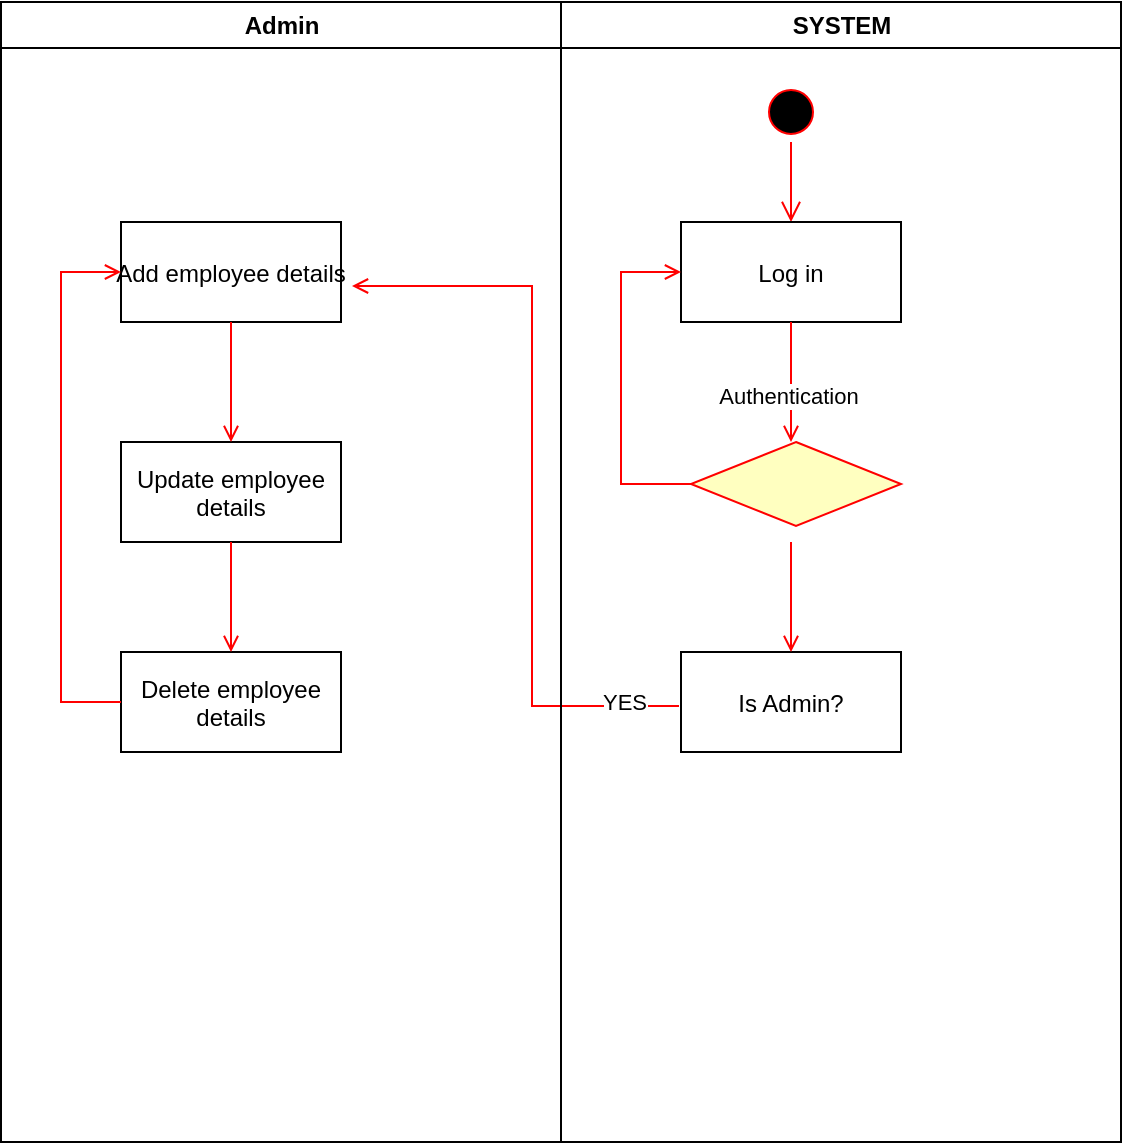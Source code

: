 <mxfile version="22.1.17" type="github">
  <diagram name="Page-1" id="e7e014a7-5840-1c2e-5031-d8a46d1fe8dd">
    <mxGraphModel dx="2445" dy="543" grid="1" gridSize="10" guides="1" tooltips="1" connect="1" arrows="1" fold="1" page="1" pageScale="1" pageWidth="1169" pageHeight="826" background="none" math="0" shadow="0">
      <root>
        <mxCell id="0" />
        <mxCell id="1" parent="0" />
        <mxCell id="2" value="SYSTEM" style="swimlane;whiteSpace=wrap" parent="1" vertex="1">
          <mxGeometry x="164.5" y="128" width="280" height="570" as="geometry" />
        </mxCell>
        <mxCell id="5" value="" style="ellipse;shape=startState;fillColor=#000000;strokeColor=#ff0000;" parent="2" vertex="1">
          <mxGeometry x="100" y="40" width="30" height="30" as="geometry" />
        </mxCell>
        <mxCell id="6" value="" style="edgeStyle=elbowEdgeStyle;elbow=horizontal;verticalAlign=bottom;endArrow=open;endSize=8;strokeColor=#FF0000;endFill=1;rounded=0" parent="2" source="5" target="7" edge="1">
          <mxGeometry x="100" y="40" as="geometry">
            <mxPoint x="115" y="110" as="targetPoint" />
          </mxGeometry>
        </mxCell>
        <mxCell id="7" value="Log in" style="" parent="2" vertex="1">
          <mxGeometry x="60" y="110" width="110" height="50" as="geometry" />
        </mxCell>
        <mxCell id="9" value="" style="endArrow=open;strokeColor=#FF0000;endFill=1;rounded=0" parent="2" source="7" edge="1">
          <mxGeometry relative="1" as="geometry">
            <mxPoint x="115" y="220" as="targetPoint" />
          </mxGeometry>
        </mxCell>
        <mxCell id="z6dM1pYr7ISX7o-Ye7nk-12" value="Authentication" style="edgeLabel;html=1;align=center;verticalAlign=middle;resizable=0;points=[];" vertex="1" connectable="0" parent="9">
          <mxGeometry x="0.22" y="-2" relative="1" as="geometry">
            <mxPoint as="offset" />
          </mxGeometry>
        </mxCell>
        <mxCell id="10" value="Is Admin?" style="" parent="2" vertex="1">
          <mxGeometry x="60" y="325" width="110" height="50" as="geometry" />
        </mxCell>
        <mxCell id="11" value="" style="endArrow=open;strokeColor=#FF0000;endFill=1;rounded=0" parent="2" target="10" edge="1">
          <mxGeometry relative="1" as="geometry">
            <mxPoint x="115" y="270" as="sourcePoint" />
          </mxGeometry>
        </mxCell>
        <mxCell id="12" value="" style="edgeStyle=elbowEdgeStyle;elbow=horizontal;strokeColor=#FF0000;endArrow=open;endFill=1;rounded=0;exitX=0;exitY=0.5;exitDx=0;exitDy=0;" parent="2" source="T2-ZAj5n0JojIc-yyqYc-50" target="7" edge="1">
          <mxGeometry width="100" height="100" relative="1" as="geometry">
            <mxPoint x="65.5" y="242" as="sourcePoint" />
            <mxPoint x="260" y="190" as="targetPoint" />
            <Array as="points">
              <mxPoint x="30" y="250" />
            </Array>
          </mxGeometry>
        </mxCell>
        <mxCell id="T2-ZAj5n0JojIc-yyqYc-50" value="" style="rhombus;fillColor=#ffffc0;strokeColor=#ff0000;" parent="2" vertex="1">
          <mxGeometry x="65" y="220" width="105" height="42" as="geometry" />
        </mxCell>
        <mxCell id="T2-ZAj5n0JojIc-yyqYc-53" value="" style="endArrow=open;strokeColor=#FF0000;endFill=1;rounded=0" parent="2" edge="1">
          <mxGeometry relative="1" as="geometry">
            <mxPoint x="59" y="352" as="sourcePoint" />
            <mxPoint x="-104.5" y="142" as="targetPoint" />
            <Array as="points">
              <mxPoint x="-14.5" y="352" />
              <mxPoint x="-14.5" y="142" />
            </Array>
          </mxGeometry>
        </mxCell>
        <mxCell id="T2-ZAj5n0JojIc-yyqYc-56" value="YES" style="edgeLabel;html=1;align=center;verticalAlign=middle;resizable=0;points=[];" parent="T2-ZAj5n0JojIc-yyqYc-53" vertex="1" connectable="0">
          <mxGeometry x="-0.853" y="-2" relative="1" as="geometry">
            <mxPoint as="offset" />
          </mxGeometry>
        </mxCell>
        <mxCell id="T2-ZAj5n0JojIc-yyqYc-41" value="Admin" style="swimlane;whiteSpace=wrap" parent="1" vertex="1">
          <mxGeometry x="-115.5" y="128" width="280" height="570" as="geometry" />
        </mxCell>
        <mxCell id="T2-ZAj5n0JojIc-yyqYc-44" value="Add employee details" style="" parent="T2-ZAj5n0JojIc-yyqYc-41" vertex="1">
          <mxGeometry x="60" y="110" width="110" height="50" as="geometry" />
        </mxCell>
        <mxCell id="T2-ZAj5n0JojIc-yyqYc-45" value="Update employee &#xa;details" style="" parent="T2-ZAj5n0JojIc-yyqYc-41" vertex="1">
          <mxGeometry x="60" y="220" width="110" height="50" as="geometry" />
        </mxCell>
        <mxCell id="T2-ZAj5n0JojIc-yyqYc-46" value="" style="endArrow=open;strokeColor=#FF0000;endFill=1;rounded=0" parent="T2-ZAj5n0JojIc-yyqYc-41" source="T2-ZAj5n0JojIc-yyqYc-44" target="T2-ZAj5n0JojIc-yyqYc-45" edge="1">
          <mxGeometry relative="1" as="geometry" />
        </mxCell>
        <mxCell id="T2-ZAj5n0JojIc-yyqYc-47" value="Delete employee &#xa;details" style="" parent="T2-ZAj5n0JojIc-yyqYc-41" vertex="1">
          <mxGeometry x="60" y="325" width="110" height="50" as="geometry" />
        </mxCell>
        <mxCell id="T2-ZAj5n0JojIc-yyqYc-48" value="" style="endArrow=open;strokeColor=#FF0000;endFill=1;rounded=0" parent="T2-ZAj5n0JojIc-yyqYc-41" source="T2-ZAj5n0JojIc-yyqYc-45" target="T2-ZAj5n0JojIc-yyqYc-47" edge="1">
          <mxGeometry relative="1" as="geometry" />
        </mxCell>
        <mxCell id="T2-ZAj5n0JojIc-yyqYc-49" value="" style="edgeStyle=elbowEdgeStyle;elbow=horizontal;strokeColor=#FF0000;endArrow=open;endFill=1;rounded=0" parent="T2-ZAj5n0JojIc-yyqYc-41" source="T2-ZAj5n0JojIc-yyqYc-47" target="T2-ZAj5n0JojIc-yyqYc-44" edge="1">
          <mxGeometry width="100" height="100" relative="1" as="geometry">
            <mxPoint x="160" y="290" as="sourcePoint" />
            <mxPoint x="260" y="190" as="targetPoint" />
            <Array as="points">
              <mxPoint x="30" y="250" />
            </Array>
          </mxGeometry>
        </mxCell>
      </root>
    </mxGraphModel>
  </diagram>
</mxfile>
